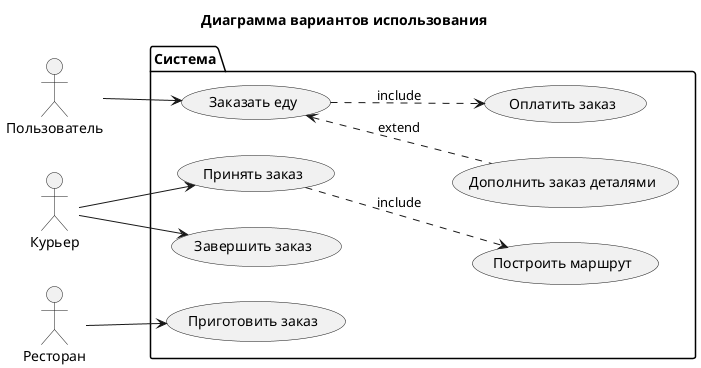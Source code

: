 @startuml use_cases
title Диаграмма вариантов использования

left to right direction

actor "Пользователь" as User
actor "Курьер" as Courier
actor "Ресторан" as Restaurant

package "Система" {
    usecase "Заказать еду" as MakeOrder
    usecase "Дополнить заказ деталями" as AddInfo 
    AddInfo .up.> MakeOrder: extend

    usecase "Оплатить заказ" as PayOrder
    MakeOrder ..> PayOrder: include

    ' usecase "Оценить выполнение заказа" as RateOrder

    usecase "Принять заказ" as AcceptOrder
    usecase "Построить маршрут" as PlanRoute
    AcceptOrder ..> PlanRoute: include

    usecase "Завершить заказ" as EndOrder

    usecase "Приготовить заказ" as CookOrder
}

User --> MakeOrder
' User --> RateOrder
Courier --> AcceptOrder
Courier --> EndOrder
Restaurant --> CookOrder

@enduml